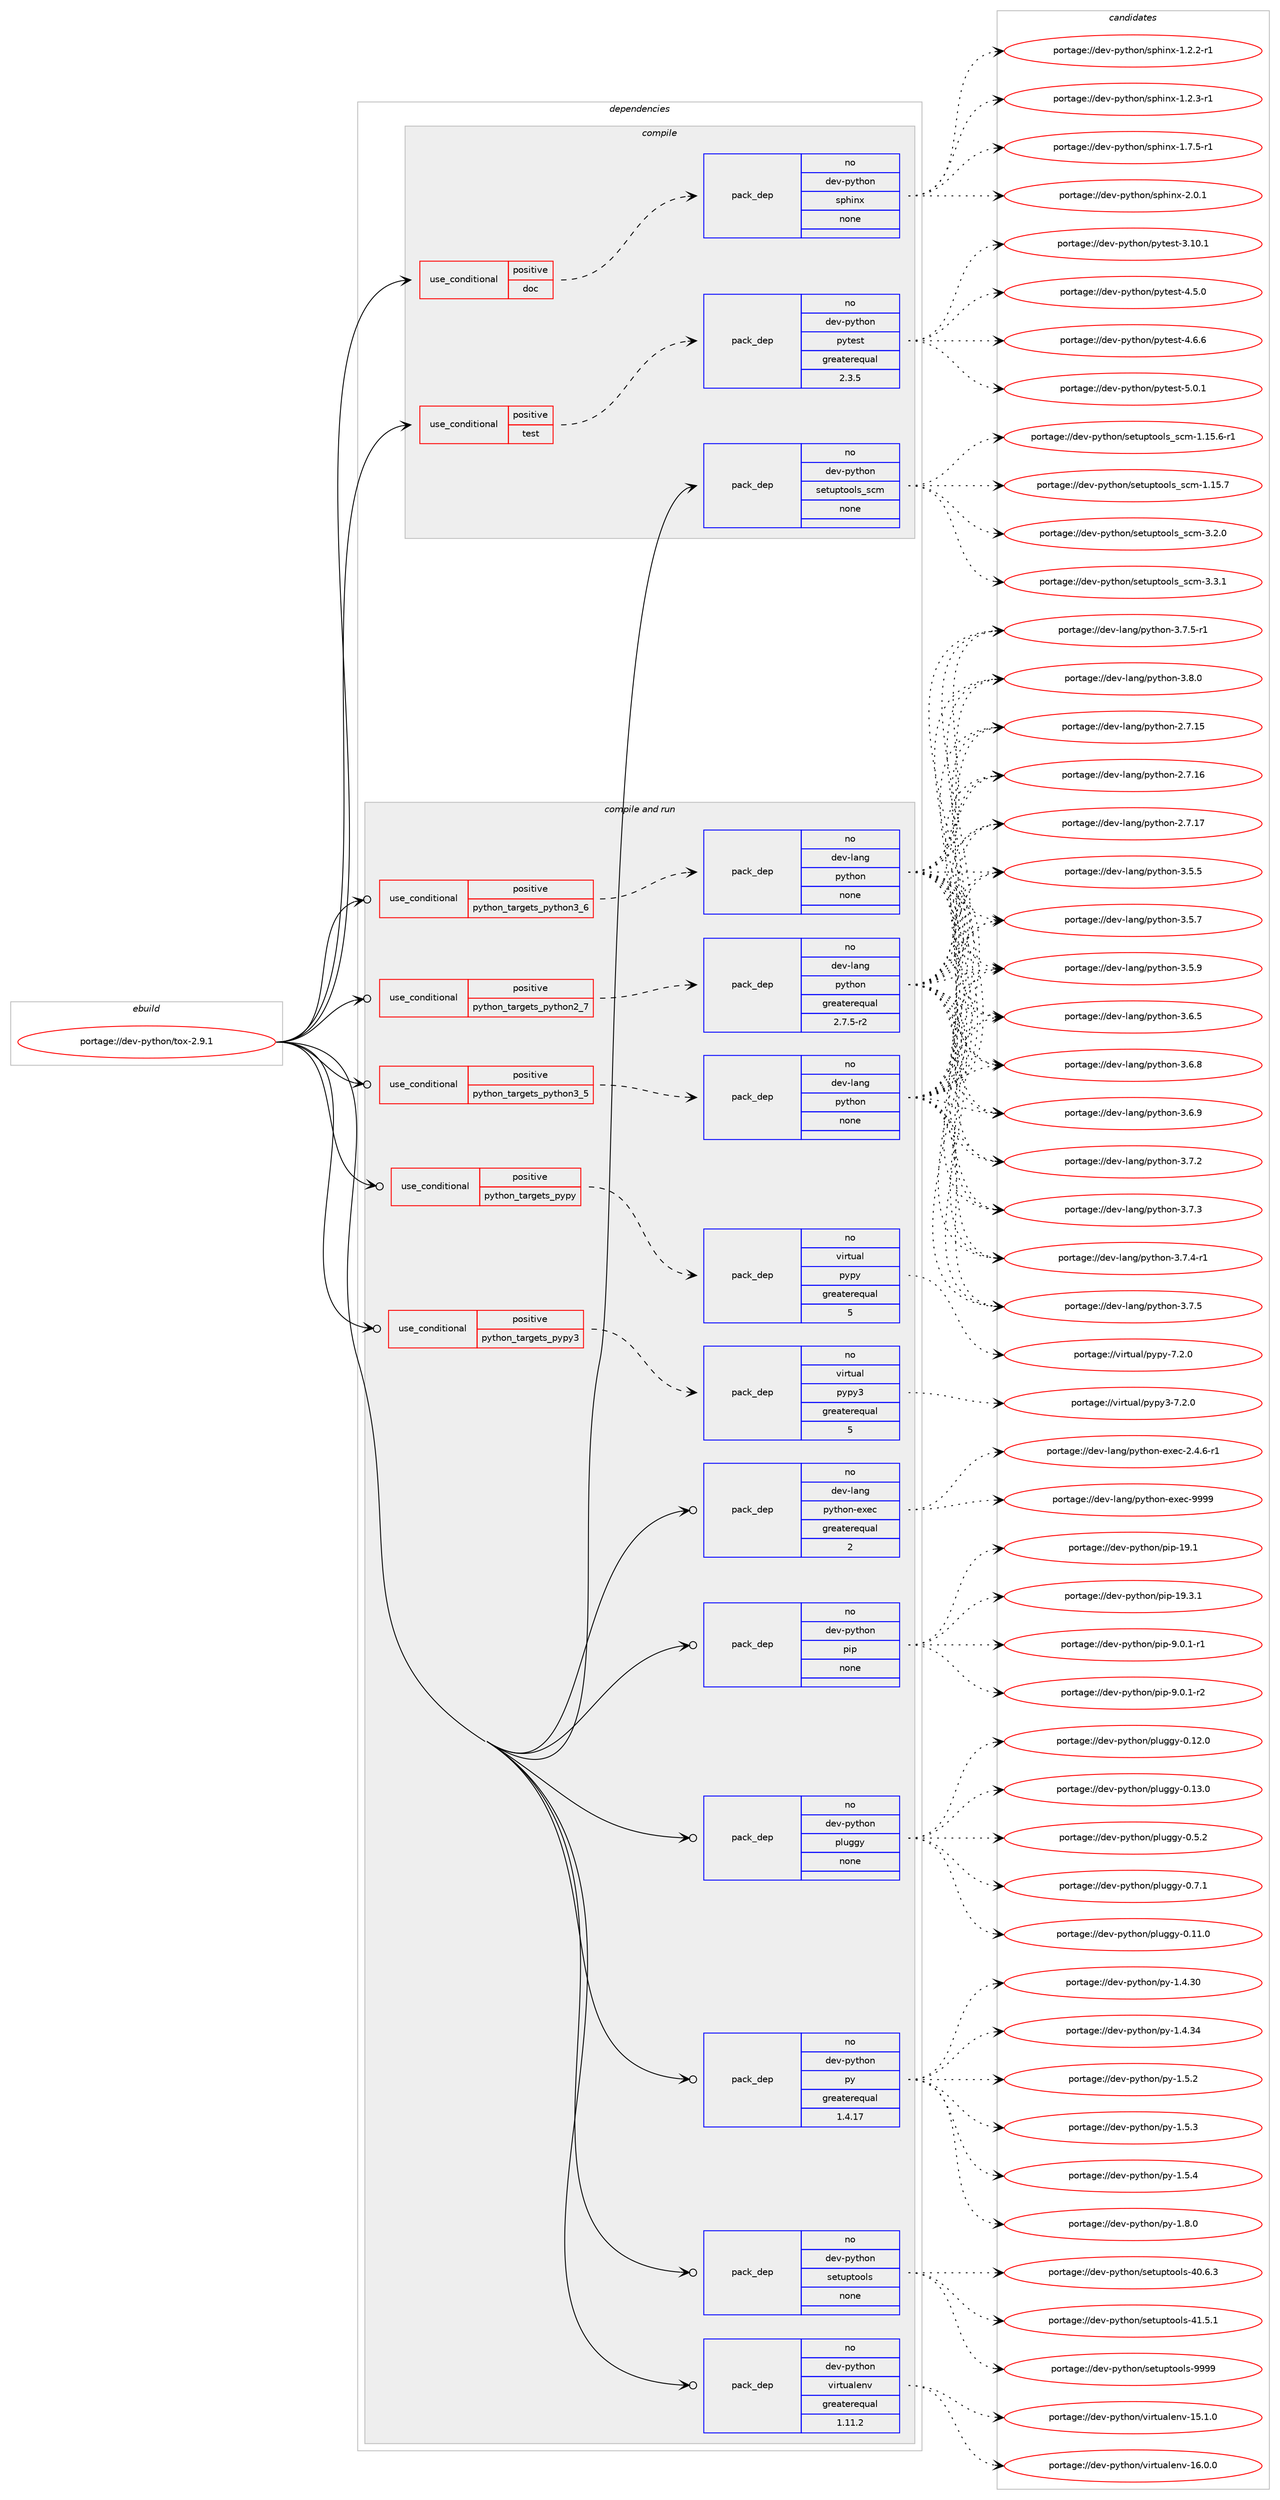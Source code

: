 digraph prolog {

# *************
# Graph options
# *************

newrank=true;
concentrate=true;
compound=true;
graph [rankdir=LR,fontname=Helvetica,fontsize=10,ranksep=1.5];#, ranksep=2.5, nodesep=0.2];
edge  [arrowhead=vee];
node  [fontname=Helvetica,fontsize=10];

# **********
# The ebuild
# **********

subgraph cluster_leftcol {
color=gray;
rank=same;
label=<<i>ebuild</i>>;
id [label="portage://dev-python/tox-2.9.1", color=red, width=4, href="../dev-python/tox-2.9.1.svg"];
}

# ****************
# The dependencies
# ****************

subgraph cluster_midcol {
color=gray;
label=<<i>dependencies</i>>;
subgraph cluster_compile {
fillcolor="#eeeeee";
style=filled;
label=<<i>compile</i>>;
subgraph cond39865 {
dependency176032 [label=<<TABLE BORDER="0" CELLBORDER="1" CELLSPACING="0" CELLPADDING="4"><TR><TD ROWSPAN="3" CELLPADDING="10">use_conditional</TD></TR><TR><TD>positive</TD></TR><TR><TD>doc</TD></TR></TABLE>>, shape=none, color=red];
subgraph pack132763 {
dependency176033 [label=<<TABLE BORDER="0" CELLBORDER="1" CELLSPACING="0" CELLPADDING="4" WIDTH="220"><TR><TD ROWSPAN="6" CELLPADDING="30">pack_dep</TD></TR><TR><TD WIDTH="110">no</TD></TR><TR><TD>dev-python</TD></TR><TR><TD>sphinx</TD></TR><TR><TD>none</TD></TR><TR><TD></TD></TR></TABLE>>, shape=none, color=blue];
}
dependency176032:e -> dependency176033:w [weight=20,style="dashed",arrowhead="vee"];
}
id:e -> dependency176032:w [weight=20,style="solid",arrowhead="vee"];
subgraph cond39866 {
dependency176034 [label=<<TABLE BORDER="0" CELLBORDER="1" CELLSPACING="0" CELLPADDING="4"><TR><TD ROWSPAN="3" CELLPADDING="10">use_conditional</TD></TR><TR><TD>positive</TD></TR><TR><TD>test</TD></TR></TABLE>>, shape=none, color=red];
subgraph pack132764 {
dependency176035 [label=<<TABLE BORDER="0" CELLBORDER="1" CELLSPACING="0" CELLPADDING="4" WIDTH="220"><TR><TD ROWSPAN="6" CELLPADDING="30">pack_dep</TD></TR><TR><TD WIDTH="110">no</TD></TR><TR><TD>dev-python</TD></TR><TR><TD>pytest</TD></TR><TR><TD>greaterequal</TD></TR><TR><TD>2.3.5</TD></TR></TABLE>>, shape=none, color=blue];
}
dependency176034:e -> dependency176035:w [weight=20,style="dashed",arrowhead="vee"];
}
id:e -> dependency176034:w [weight=20,style="solid",arrowhead="vee"];
subgraph pack132765 {
dependency176036 [label=<<TABLE BORDER="0" CELLBORDER="1" CELLSPACING="0" CELLPADDING="4" WIDTH="220"><TR><TD ROWSPAN="6" CELLPADDING="30">pack_dep</TD></TR><TR><TD WIDTH="110">no</TD></TR><TR><TD>dev-python</TD></TR><TR><TD>setuptools_scm</TD></TR><TR><TD>none</TD></TR><TR><TD></TD></TR></TABLE>>, shape=none, color=blue];
}
id:e -> dependency176036:w [weight=20,style="solid",arrowhead="vee"];
}
subgraph cluster_compileandrun {
fillcolor="#eeeeee";
style=filled;
label=<<i>compile and run</i>>;
subgraph cond39867 {
dependency176037 [label=<<TABLE BORDER="0" CELLBORDER="1" CELLSPACING="0" CELLPADDING="4"><TR><TD ROWSPAN="3" CELLPADDING="10">use_conditional</TD></TR><TR><TD>positive</TD></TR><TR><TD>python_targets_pypy</TD></TR></TABLE>>, shape=none, color=red];
subgraph pack132766 {
dependency176038 [label=<<TABLE BORDER="0" CELLBORDER="1" CELLSPACING="0" CELLPADDING="4" WIDTH="220"><TR><TD ROWSPAN="6" CELLPADDING="30">pack_dep</TD></TR><TR><TD WIDTH="110">no</TD></TR><TR><TD>virtual</TD></TR><TR><TD>pypy</TD></TR><TR><TD>greaterequal</TD></TR><TR><TD>5</TD></TR></TABLE>>, shape=none, color=blue];
}
dependency176037:e -> dependency176038:w [weight=20,style="dashed",arrowhead="vee"];
}
id:e -> dependency176037:w [weight=20,style="solid",arrowhead="odotvee"];
subgraph cond39868 {
dependency176039 [label=<<TABLE BORDER="0" CELLBORDER="1" CELLSPACING="0" CELLPADDING="4"><TR><TD ROWSPAN="3" CELLPADDING="10">use_conditional</TD></TR><TR><TD>positive</TD></TR><TR><TD>python_targets_pypy3</TD></TR></TABLE>>, shape=none, color=red];
subgraph pack132767 {
dependency176040 [label=<<TABLE BORDER="0" CELLBORDER="1" CELLSPACING="0" CELLPADDING="4" WIDTH="220"><TR><TD ROWSPAN="6" CELLPADDING="30">pack_dep</TD></TR><TR><TD WIDTH="110">no</TD></TR><TR><TD>virtual</TD></TR><TR><TD>pypy3</TD></TR><TR><TD>greaterequal</TD></TR><TR><TD>5</TD></TR></TABLE>>, shape=none, color=blue];
}
dependency176039:e -> dependency176040:w [weight=20,style="dashed",arrowhead="vee"];
}
id:e -> dependency176039:w [weight=20,style="solid",arrowhead="odotvee"];
subgraph cond39869 {
dependency176041 [label=<<TABLE BORDER="0" CELLBORDER="1" CELLSPACING="0" CELLPADDING="4"><TR><TD ROWSPAN="3" CELLPADDING="10">use_conditional</TD></TR><TR><TD>positive</TD></TR><TR><TD>python_targets_python2_7</TD></TR></TABLE>>, shape=none, color=red];
subgraph pack132768 {
dependency176042 [label=<<TABLE BORDER="0" CELLBORDER="1" CELLSPACING="0" CELLPADDING="4" WIDTH="220"><TR><TD ROWSPAN="6" CELLPADDING="30">pack_dep</TD></TR><TR><TD WIDTH="110">no</TD></TR><TR><TD>dev-lang</TD></TR><TR><TD>python</TD></TR><TR><TD>greaterequal</TD></TR><TR><TD>2.7.5-r2</TD></TR></TABLE>>, shape=none, color=blue];
}
dependency176041:e -> dependency176042:w [weight=20,style="dashed",arrowhead="vee"];
}
id:e -> dependency176041:w [weight=20,style="solid",arrowhead="odotvee"];
subgraph cond39870 {
dependency176043 [label=<<TABLE BORDER="0" CELLBORDER="1" CELLSPACING="0" CELLPADDING="4"><TR><TD ROWSPAN="3" CELLPADDING="10">use_conditional</TD></TR><TR><TD>positive</TD></TR><TR><TD>python_targets_python3_5</TD></TR></TABLE>>, shape=none, color=red];
subgraph pack132769 {
dependency176044 [label=<<TABLE BORDER="0" CELLBORDER="1" CELLSPACING="0" CELLPADDING="4" WIDTH="220"><TR><TD ROWSPAN="6" CELLPADDING="30">pack_dep</TD></TR><TR><TD WIDTH="110">no</TD></TR><TR><TD>dev-lang</TD></TR><TR><TD>python</TD></TR><TR><TD>none</TD></TR><TR><TD></TD></TR></TABLE>>, shape=none, color=blue];
}
dependency176043:e -> dependency176044:w [weight=20,style="dashed",arrowhead="vee"];
}
id:e -> dependency176043:w [weight=20,style="solid",arrowhead="odotvee"];
subgraph cond39871 {
dependency176045 [label=<<TABLE BORDER="0" CELLBORDER="1" CELLSPACING="0" CELLPADDING="4"><TR><TD ROWSPAN="3" CELLPADDING="10">use_conditional</TD></TR><TR><TD>positive</TD></TR><TR><TD>python_targets_python3_6</TD></TR></TABLE>>, shape=none, color=red];
subgraph pack132770 {
dependency176046 [label=<<TABLE BORDER="0" CELLBORDER="1" CELLSPACING="0" CELLPADDING="4" WIDTH="220"><TR><TD ROWSPAN="6" CELLPADDING="30">pack_dep</TD></TR><TR><TD WIDTH="110">no</TD></TR><TR><TD>dev-lang</TD></TR><TR><TD>python</TD></TR><TR><TD>none</TD></TR><TR><TD></TD></TR></TABLE>>, shape=none, color=blue];
}
dependency176045:e -> dependency176046:w [weight=20,style="dashed",arrowhead="vee"];
}
id:e -> dependency176045:w [weight=20,style="solid",arrowhead="odotvee"];
subgraph pack132771 {
dependency176047 [label=<<TABLE BORDER="0" CELLBORDER="1" CELLSPACING="0" CELLPADDING="4" WIDTH="220"><TR><TD ROWSPAN="6" CELLPADDING="30">pack_dep</TD></TR><TR><TD WIDTH="110">no</TD></TR><TR><TD>dev-lang</TD></TR><TR><TD>python-exec</TD></TR><TR><TD>greaterequal</TD></TR><TR><TD>2</TD></TR></TABLE>>, shape=none, color=blue];
}
id:e -> dependency176047:w [weight=20,style="solid",arrowhead="odotvee"];
subgraph pack132772 {
dependency176048 [label=<<TABLE BORDER="0" CELLBORDER="1" CELLSPACING="0" CELLPADDING="4" WIDTH="220"><TR><TD ROWSPAN="6" CELLPADDING="30">pack_dep</TD></TR><TR><TD WIDTH="110">no</TD></TR><TR><TD>dev-python</TD></TR><TR><TD>pip</TD></TR><TR><TD>none</TD></TR><TR><TD></TD></TR></TABLE>>, shape=none, color=blue];
}
id:e -> dependency176048:w [weight=20,style="solid",arrowhead="odotvee"];
subgraph pack132773 {
dependency176049 [label=<<TABLE BORDER="0" CELLBORDER="1" CELLSPACING="0" CELLPADDING="4" WIDTH="220"><TR><TD ROWSPAN="6" CELLPADDING="30">pack_dep</TD></TR><TR><TD WIDTH="110">no</TD></TR><TR><TD>dev-python</TD></TR><TR><TD>pluggy</TD></TR><TR><TD>none</TD></TR><TR><TD></TD></TR></TABLE>>, shape=none, color=blue];
}
id:e -> dependency176049:w [weight=20,style="solid",arrowhead="odotvee"];
subgraph pack132774 {
dependency176050 [label=<<TABLE BORDER="0" CELLBORDER="1" CELLSPACING="0" CELLPADDING="4" WIDTH="220"><TR><TD ROWSPAN="6" CELLPADDING="30">pack_dep</TD></TR><TR><TD WIDTH="110">no</TD></TR><TR><TD>dev-python</TD></TR><TR><TD>py</TD></TR><TR><TD>greaterequal</TD></TR><TR><TD>1.4.17</TD></TR></TABLE>>, shape=none, color=blue];
}
id:e -> dependency176050:w [weight=20,style="solid",arrowhead="odotvee"];
subgraph pack132775 {
dependency176051 [label=<<TABLE BORDER="0" CELLBORDER="1" CELLSPACING="0" CELLPADDING="4" WIDTH="220"><TR><TD ROWSPAN="6" CELLPADDING="30">pack_dep</TD></TR><TR><TD WIDTH="110">no</TD></TR><TR><TD>dev-python</TD></TR><TR><TD>setuptools</TD></TR><TR><TD>none</TD></TR><TR><TD></TD></TR></TABLE>>, shape=none, color=blue];
}
id:e -> dependency176051:w [weight=20,style="solid",arrowhead="odotvee"];
subgraph pack132776 {
dependency176052 [label=<<TABLE BORDER="0" CELLBORDER="1" CELLSPACING="0" CELLPADDING="4" WIDTH="220"><TR><TD ROWSPAN="6" CELLPADDING="30">pack_dep</TD></TR><TR><TD WIDTH="110">no</TD></TR><TR><TD>dev-python</TD></TR><TR><TD>virtualenv</TD></TR><TR><TD>greaterequal</TD></TR><TR><TD>1.11.2</TD></TR></TABLE>>, shape=none, color=blue];
}
id:e -> dependency176052:w [weight=20,style="solid",arrowhead="odotvee"];
}
subgraph cluster_run {
fillcolor="#eeeeee";
style=filled;
label=<<i>run</i>>;
}
}

# **************
# The candidates
# **************

subgraph cluster_choices {
rank=same;
color=gray;
label=<<i>candidates</i>>;

subgraph choice132763 {
color=black;
nodesep=1;
choiceportage10010111845112121116104111110471151121041051101204549465046504511449 [label="portage://dev-python/sphinx-1.2.2-r1", color=red, width=4,href="../dev-python/sphinx-1.2.2-r1.svg"];
choiceportage10010111845112121116104111110471151121041051101204549465046514511449 [label="portage://dev-python/sphinx-1.2.3-r1", color=red, width=4,href="../dev-python/sphinx-1.2.3-r1.svg"];
choiceportage10010111845112121116104111110471151121041051101204549465546534511449 [label="portage://dev-python/sphinx-1.7.5-r1", color=red, width=4,href="../dev-python/sphinx-1.7.5-r1.svg"];
choiceportage1001011184511212111610411111047115112104105110120455046484649 [label="portage://dev-python/sphinx-2.0.1", color=red, width=4,href="../dev-python/sphinx-2.0.1.svg"];
dependency176033:e -> choiceportage10010111845112121116104111110471151121041051101204549465046504511449:w [style=dotted,weight="100"];
dependency176033:e -> choiceportage10010111845112121116104111110471151121041051101204549465046514511449:w [style=dotted,weight="100"];
dependency176033:e -> choiceportage10010111845112121116104111110471151121041051101204549465546534511449:w [style=dotted,weight="100"];
dependency176033:e -> choiceportage1001011184511212111610411111047115112104105110120455046484649:w [style=dotted,weight="100"];
}
subgraph choice132764 {
color=black;
nodesep=1;
choiceportage100101118451121211161041111104711212111610111511645514649484649 [label="portage://dev-python/pytest-3.10.1", color=red, width=4,href="../dev-python/pytest-3.10.1.svg"];
choiceportage1001011184511212111610411111047112121116101115116455246534648 [label="portage://dev-python/pytest-4.5.0", color=red, width=4,href="../dev-python/pytest-4.5.0.svg"];
choiceportage1001011184511212111610411111047112121116101115116455246544654 [label="portage://dev-python/pytest-4.6.6", color=red, width=4,href="../dev-python/pytest-4.6.6.svg"];
choiceportage1001011184511212111610411111047112121116101115116455346484649 [label="portage://dev-python/pytest-5.0.1", color=red, width=4,href="../dev-python/pytest-5.0.1.svg"];
dependency176035:e -> choiceportage100101118451121211161041111104711212111610111511645514649484649:w [style=dotted,weight="100"];
dependency176035:e -> choiceportage1001011184511212111610411111047112121116101115116455246534648:w [style=dotted,weight="100"];
dependency176035:e -> choiceportage1001011184511212111610411111047112121116101115116455246544654:w [style=dotted,weight="100"];
dependency176035:e -> choiceportage1001011184511212111610411111047112121116101115116455346484649:w [style=dotted,weight="100"];
}
subgraph choice132765 {
color=black;
nodesep=1;
choiceportage10010111845112121116104111110471151011161171121161111111081159511599109454946495346544511449 [label="portage://dev-python/setuptools_scm-1.15.6-r1", color=red, width=4,href="../dev-python/setuptools_scm-1.15.6-r1.svg"];
choiceportage1001011184511212111610411111047115101116117112116111111108115951159910945494649534655 [label="portage://dev-python/setuptools_scm-1.15.7", color=red, width=4,href="../dev-python/setuptools_scm-1.15.7.svg"];
choiceportage10010111845112121116104111110471151011161171121161111111081159511599109455146504648 [label="portage://dev-python/setuptools_scm-3.2.0", color=red, width=4,href="../dev-python/setuptools_scm-3.2.0.svg"];
choiceportage10010111845112121116104111110471151011161171121161111111081159511599109455146514649 [label="portage://dev-python/setuptools_scm-3.3.1", color=red, width=4,href="../dev-python/setuptools_scm-3.3.1.svg"];
dependency176036:e -> choiceportage10010111845112121116104111110471151011161171121161111111081159511599109454946495346544511449:w [style=dotted,weight="100"];
dependency176036:e -> choiceportage1001011184511212111610411111047115101116117112116111111108115951159910945494649534655:w [style=dotted,weight="100"];
dependency176036:e -> choiceportage10010111845112121116104111110471151011161171121161111111081159511599109455146504648:w [style=dotted,weight="100"];
dependency176036:e -> choiceportage10010111845112121116104111110471151011161171121161111111081159511599109455146514649:w [style=dotted,weight="100"];
}
subgraph choice132766 {
color=black;
nodesep=1;
choiceportage1181051141161179710847112121112121455546504648 [label="portage://virtual/pypy-7.2.0", color=red, width=4,href="../virtual/pypy-7.2.0.svg"];
dependency176038:e -> choiceportage1181051141161179710847112121112121455546504648:w [style=dotted,weight="100"];
}
subgraph choice132767 {
color=black;
nodesep=1;
choiceportage118105114116117971084711212111212151455546504648 [label="portage://virtual/pypy3-7.2.0", color=red, width=4,href="../virtual/pypy3-7.2.0.svg"];
dependency176040:e -> choiceportage118105114116117971084711212111212151455546504648:w [style=dotted,weight="100"];
}
subgraph choice132768 {
color=black;
nodesep=1;
choiceportage10010111845108971101034711212111610411111045504655464953 [label="portage://dev-lang/python-2.7.15", color=red, width=4,href="../dev-lang/python-2.7.15.svg"];
choiceportage10010111845108971101034711212111610411111045504655464954 [label="portage://dev-lang/python-2.7.16", color=red, width=4,href="../dev-lang/python-2.7.16.svg"];
choiceportage10010111845108971101034711212111610411111045504655464955 [label="portage://dev-lang/python-2.7.17", color=red, width=4,href="../dev-lang/python-2.7.17.svg"];
choiceportage100101118451089711010347112121116104111110455146534653 [label="portage://dev-lang/python-3.5.5", color=red, width=4,href="../dev-lang/python-3.5.5.svg"];
choiceportage100101118451089711010347112121116104111110455146534655 [label="portage://dev-lang/python-3.5.7", color=red, width=4,href="../dev-lang/python-3.5.7.svg"];
choiceportage100101118451089711010347112121116104111110455146534657 [label="portage://dev-lang/python-3.5.9", color=red, width=4,href="../dev-lang/python-3.5.9.svg"];
choiceportage100101118451089711010347112121116104111110455146544653 [label="portage://dev-lang/python-3.6.5", color=red, width=4,href="../dev-lang/python-3.6.5.svg"];
choiceportage100101118451089711010347112121116104111110455146544656 [label="portage://dev-lang/python-3.6.8", color=red, width=4,href="../dev-lang/python-3.6.8.svg"];
choiceportage100101118451089711010347112121116104111110455146544657 [label="portage://dev-lang/python-3.6.9", color=red, width=4,href="../dev-lang/python-3.6.9.svg"];
choiceportage100101118451089711010347112121116104111110455146554650 [label="portage://dev-lang/python-3.7.2", color=red, width=4,href="../dev-lang/python-3.7.2.svg"];
choiceportage100101118451089711010347112121116104111110455146554651 [label="portage://dev-lang/python-3.7.3", color=red, width=4,href="../dev-lang/python-3.7.3.svg"];
choiceportage1001011184510897110103471121211161041111104551465546524511449 [label="portage://dev-lang/python-3.7.4-r1", color=red, width=4,href="../dev-lang/python-3.7.4-r1.svg"];
choiceportage100101118451089711010347112121116104111110455146554653 [label="portage://dev-lang/python-3.7.5", color=red, width=4,href="../dev-lang/python-3.7.5.svg"];
choiceportage1001011184510897110103471121211161041111104551465546534511449 [label="portage://dev-lang/python-3.7.5-r1", color=red, width=4,href="../dev-lang/python-3.7.5-r1.svg"];
choiceportage100101118451089711010347112121116104111110455146564648 [label="portage://dev-lang/python-3.8.0", color=red, width=4,href="../dev-lang/python-3.8.0.svg"];
dependency176042:e -> choiceportage10010111845108971101034711212111610411111045504655464953:w [style=dotted,weight="100"];
dependency176042:e -> choiceportage10010111845108971101034711212111610411111045504655464954:w [style=dotted,weight="100"];
dependency176042:e -> choiceportage10010111845108971101034711212111610411111045504655464955:w [style=dotted,weight="100"];
dependency176042:e -> choiceportage100101118451089711010347112121116104111110455146534653:w [style=dotted,weight="100"];
dependency176042:e -> choiceportage100101118451089711010347112121116104111110455146534655:w [style=dotted,weight="100"];
dependency176042:e -> choiceportage100101118451089711010347112121116104111110455146534657:w [style=dotted,weight="100"];
dependency176042:e -> choiceportage100101118451089711010347112121116104111110455146544653:w [style=dotted,weight="100"];
dependency176042:e -> choiceportage100101118451089711010347112121116104111110455146544656:w [style=dotted,weight="100"];
dependency176042:e -> choiceportage100101118451089711010347112121116104111110455146544657:w [style=dotted,weight="100"];
dependency176042:e -> choiceportage100101118451089711010347112121116104111110455146554650:w [style=dotted,weight="100"];
dependency176042:e -> choiceportage100101118451089711010347112121116104111110455146554651:w [style=dotted,weight="100"];
dependency176042:e -> choiceportage1001011184510897110103471121211161041111104551465546524511449:w [style=dotted,weight="100"];
dependency176042:e -> choiceportage100101118451089711010347112121116104111110455146554653:w [style=dotted,weight="100"];
dependency176042:e -> choiceportage1001011184510897110103471121211161041111104551465546534511449:w [style=dotted,weight="100"];
dependency176042:e -> choiceportage100101118451089711010347112121116104111110455146564648:w [style=dotted,weight="100"];
}
subgraph choice132769 {
color=black;
nodesep=1;
choiceportage10010111845108971101034711212111610411111045504655464953 [label="portage://dev-lang/python-2.7.15", color=red, width=4,href="../dev-lang/python-2.7.15.svg"];
choiceportage10010111845108971101034711212111610411111045504655464954 [label="portage://dev-lang/python-2.7.16", color=red, width=4,href="../dev-lang/python-2.7.16.svg"];
choiceportage10010111845108971101034711212111610411111045504655464955 [label="portage://dev-lang/python-2.7.17", color=red, width=4,href="../dev-lang/python-2.7.17.svg"];
choiceportage100101118451089711010347112121116104111110455146534653 [label="portage://dev-lang/python-3.5.5", color=red, width=4,href="../dev-lang/python-3.5.5.svg"];
choiceportage100101118451089711010347112121116104111110455146534655 [label="portage://dev-lang/python-3.5.7", color=red, width=4,href="../dev-lang/python-3.5.7.svg"];
choiceportage100101118451089711010347112121116104111110455146534657 [label="portage://dev-lang/python-3.5.9", color=red, width=4,href="../dev-lang/python-3.5.9.svg"];
choiceportage100101118451089711010347112121116104111110455146544653 [label="portage://dev-lang/python-3.6.5", color=red, width=4,href="../dev-lang/python-3.6.5.svg"];
choiceportage100101118451089711010347112121116104111110455146544656 [label="portage://dev-lang/python-3.6.8", color=red, width=4,href="../dev-lang/python-3.6.8.svg"];
choiceportage100101118451089711010347112121116104111110455146544657 [label="portage://dev-lang/python-3.6.9", color=red, width=4,href="../dev-lang/python-3.6.9.svg"];
choiceportage100101118451089711010347112121116104111110455146554650 [label="portage://dev-lang/python-3.7.2", color=red, width=4,href="../dev-lang/python-3.7.2.svg"];
choiceportage100101118451089711010347112121116104111110455146554651 [label="portage://dev-lang/python-3.7.3", color=red, width=4,href="../dev-lang/python-3.7.3.svg"];
choiceportage1001011184510897110103471121211161041111104551465546524511449 [label="portage://dev-lang/python-3.7.4-r1", color=red, width=4,href="../dev-lang/python-3.7.4-r1.svg"];
choiceportage100101118451089711010347112121116104111110455146554653 [label="portage://dev-lang/python-3.7.5", color=red, width=4,href="../dev-lang/python-3.7.5.svg"];
choiceportage1001011184510897110103471121211161041111104551465546534511449 [label="portage://dev-lang/python-3.7.5-r1", color=red, width=4,href="../dev-lang/python-3.7.5-r1.svg"];
choiceportage100101118451089711010347112121116104111110455146564648 [label="portage://dev-lang/python-3.8.0", color=red, width=4,href="../dev-lang/python-3.8.0.svg"];
dependency176044:e -> choiceportage10010111845108971101034711212111610411111045504655464953:w [style=dotted,weight="100"];
dependency176044:e -> choiceportage10010111845108971101034711212111610411111045504655464954:w [style=dotted,weight="100"];
dependency176044:e -> choiceportage10010111845108971101034711212111610411111045504655464955:w [style=dotted,weight="100"];
dependency176044:e -> choiceportage100101118451089711010347112121116104111110455146534653:w [style=dotted,weight="100"];
dependency176044:e -> choiceportage100101118451089711010347112121116104111110455146534655:w [style=dotted,weight="100"];
dependency176044:e -> choiceportage100101118451089711010347112121116104111110455146534657:w [style=dotted,weight="100"];
dependency176044:e -> choiceportage100101118451089711010347112121116104111110455146544653:w [style=dotted,weight="100"];
dependency176044:e -> choiceportage100101118451089711010347112121116104111110455146544656:w [style=dotted,weight="100"];
dependency176044:e -> choiceportage100101118451089711010347112121116104111110455146544657:w [style=dotted,weight="100"];
dependency176044:e -> choiceportage100101118451089711010347112121116104111110455146554650:w [style=dotted,weight="100"];
dependency176044:e -> choiceportage100101118451089711010347112121116104111110455146554651:w [style=dotted,weight="100"];
dependency176044:e -> choiceportage1001011184510897110103471121211161041111104551465546524511449:w [style=dotted,weight="100"];
dependency176044:e -> choiceportage100101118451089711010347112121116104111110455146554653:w [style=dotted,weight="100"];
dependency176044:e -> choiceportage1001011184510897110103471121211161041111104551465546534511449:w [style=dotted,weight="100"];
dependency176044:e -> choiceportage100101118451089711010347112121116104111110455146564648:w [style=dotted,weight="100"];
}
subgraph choice132770 {
color=black;
nodesep=1;
choiceportage10010111845108971101034711212111610411111045504655464953 [label="portage://dev-lang/python-2.7.15", color=red, width=4,href="../dev-lang/python-2.7.15.svg"];
choiceportage10010111845108971101034711212111610411111045504655464954 [label="portage://dev-lang/python-2.7.16", color=red, width=4,href="../dev-lang/python-2.7.16.svg"];
choiceportage10010111845108971101034711212111610411111045504655464955 [label="portage://dev-lang/python-2.7.17", color=red, width=4,href="../dev-lang/python-2.7.17.svg"];
choiceportage100101118451089711010347112121116104111110455146534653 [label="portage://dev-lang/python-3.5.5", color=red, width=4,href="../dev-lang/python-3.5.5.svg"];
choiceportage100101118451089711010347112121116104111110455146534655 [label="portage://dev-lang/python-3.5.7", color=red, width=4,href="../dev-lang/python-3.5.7.svg"];
choiceportage100101118451089711010347112121116104111110455146534657 [label="portage://dev-lang/python-3.5.9", color=red, width=4,href="../dev-lang/python-3.5.9.svg"];
choiceportage100101118451089711010347112121116104111110455146544653 [label="portage://dev-lang/python-3.6.5", color=red, width=4,href="../dev-lang/python-3.6.5.svg"];
choiceportage100101118451089711010347112121116104111110455146544656 [label="portage://dev-lang/python-3.6.8", color=red, width=4,href="../dev-lang/python-3.6.8.svg"];
choiceportage100101118451089711010347112121116104111110455146544657 [label="portage://dev-lang/python-3.6.9", color=red, width=4,href="../dev-lang/python-3.6.9.svg"];
choiceportage100101118451089711010347112121116104111110455146554650 [label="portage://dev-lang/python-3.7.2", color=red, width=4,href="../dev-lang/python-3.7.2.svg"];
choiceportage100101118451089711010347112121116104111110455146554651 [label="portage://dev-lang/python-3.7.3", color=red, width=4,href="../dev-lang/python-3.7.3.svg"];
choiceportage1001011184510897110103471121211161041111104551465546524511449 [label="portage://dev-lang/python-3.7.4-r1", color=red, width=4,href="../dev-lang/python-3.7.4-r1.svg"];
choiceportage100101118451089711010347112121116104111110455146554653 [label="portage://dev-lang/python-3.7.5", color=red, width=4,href="../dev-lang/python-3.7.5.svg"];
choiceportage1001011184510897110103471121211161041111104551465546534511449 [label="portage://dev-lang/python-3.7.5-r1", color=red, width=4,href="../dev-lang/python-3.7.5-r1.svg"];
choiceportage100101118451089711010347112121116104111110455146564648 [label="portage://dev-lang/python-3.8.0", color=red, width=4,href="../dev-lang/python-3.8.0.svg"];
dependency176046:e -> choiceportage10010111845108971101034711212111610411111045504655464953:w [style=dotted,weight="100"];
dependency176046:e -> choiceportage10010111845108971101034711212111610411111045504655464954:w [style=dotted,weight="100"];
dependency176046:e -> choiceportage10010111845108971101034711212111610411111045504655464955:w [style=dotted,weight="100"];
dependency176046:e -> choiceportage100101118451089711010347112121116104111110455146534653:w [style=dotted,weight="100"];
dependency176046:e -> choiceportage100101118451089711010347112121116104111110455146534655:w [style=dotted,weight="100"];
dependency176046:e -> choiceportage100101118451089711010347112121116104111110455146534657:w [style=dotted,weight="100"];
dependency176046:e -> choiceportage100101118451089711010347112121116104111110455146544653:w [style=dotted,weight="100"];
dependency176046:e -> choiceportage100101118451089711010347112121116104111110455146544656:w [style=dotted,weight="100"];
dependency176046:e -> choiceportage100101118451089711010347112121116104111110455146544657:w [style=dotted,weight="100"];
dependency176046:e -> choiceportage100101118451089711010347112121116104111110455146554650:w [style=dotted,weight="100"];
dependency176046:e -> choiceportage100101118451089711010347112121116104111110455146554651:w [style=dotted,weight="100"];
dependency176046:e -> choiceportage1001011184510897110103471121211161041111104551465546524511449:w [style=dotted,weight="100"];
dependency176046:e -> choiceportage100101118451089711010347112121116104111110455146554653:w [style=dotted,weight="100"];
dependency176046:e -> choiceportage1001011184510897110103471121211161041111104551465546534511449:w [style=dotted,weight="100"];
dependency176046:e -> choiceportage100101118451089711010347112121116104111110455146564648:w [style=dotted,weight="100"];
}
subgraph choice132771 {
color=black;
nodesep=1;
choiceportage10010111845108971101034711212111610411111045101120101994550465246544511449 [label="portage://dev-lang/python-exec-2.4.6-r1", color=red, width=4,href="../dev-lang/python-exec-2.4.6-r1.svg"];
choiceportage10010111845108971101034711212111610411111045101120101994557575757 [label="portage://dev-lang/python-exec-9999", color=red, width=4,href="../dev-lang/python-exec-9999.svg"];
dependency176047:e -> choiceportage10010111845108971101034711212111610411111045101120101994550465246544511449:w [style=dotted,weight="100"];
dependency176047:e -> choiceportage10010111845108971101034711212111610411111045101120101994557575757:w [style=dotted,weight="100"];
}
subgraph choice132772 {
color=black;
nodesep=1;
choiceportage10010111845112121116104111110471121051124549574649 [label="portage://dev-python/pip-19.1", color=red, width=4,href="../dev-python/pip-19.1.svg"];
choiceportage100101118451121211161041111104711210511245495746514649 [label="portage://dev-python/pip-19.3.1", color=red, width=4,href="../dev-python/pip-19.3.1.svg"];
choiceportage10010111845112121116104111110471121051124557464846494511449 [label="portage://dev-python/pip-9.0.1-r1", color=red, width=4,href="../dev-python/pip-9.0.1-r1.svg"];
choiceportage10010111845112121116104111110471121051124557464846494511450 [label="portage://dev-python/pip-9.0.1-r2", color=red, width=4,href="../dev-python/pip-9.0.1-r2.svg"];
dependency176048:e -> choiceportage10010111845112121116104111110471121051124549574649:w [style=dotted,weight="100"];
dependency176048:e -> choiceportage100101118451121211161041111104711210511245495746514649:w [style=dotted,weight="100"];
dependency176048:e -> choiceportage10010111845112121116104111110471121051124557464846494511449:w [style=dotted,weight="100"];
dependency176048:e -> choiceportage10010111845112121116104111110471121051124557464846494511450:w [style=dotted,weight="100"];
}
subgraph choice132773 {
color=black;
nodesep=1;
choiceportage100101118451121211161041111104711210811710310312145484649494648 [label="portage://dev-python/pluggy-0.11.0", color=red, width=4,href="../dev-python/pluggy-0.11.0.svg"];
choiceportage100101118451121211161041111104711210811710310312145484649504648 [label="portage://dev-python/pluggy-0.12.0", color=red, width=4,href="../dev-python/pluggy-0.12.0.svg"];
choiceportage100101118451121211161041111104711210811710310312145484649514648 [label="portage://dev-python/pluggy-0.13.0", color=red, width=4,href="../dev-python/pluggy-0.13.0.svg"];
choiceportage1001011184511212111610411111047112108117103103121454846534650 [label="portage://dev-python/pluggy-0.5.2", color=red, width=4,href="../dev-python/pluggy-0.5.2.svg"];
choiceportage1001011184511212111610411111047112108117103103121454846554649 [label="portage://dev-python/pluggy-0.7.1", color=red, width=4,href="../dev-python/pluggy-0.7.1.svg"];
dependency176049:e -> choiceportage100101118451121211161041111104711210811710310312145484649494648:w [style=dotted,weight="100"];
dependency176049:e -> choiceportage100101118451121211161041111104711210811710310312145484649504648:w [style=dotted,weight="100"];
dependency176049:e -> choiceportage100101118451121211161041111104711210811710310312145484649514648:w [style=dotted,weight="100"];
dependency176049:e -> choiceportage1001011184511212111610411111047112108117103103121454846534650:w [style=dotted,weight="100"];
dependency176049:e -> choiceportage1001011184511212111610411111047112108117103103121454846554649:w [style=dotted,weight="100"];
}
subgraph choice132774 {
color=black;
nodesep=1;
choiceportage100101118451121211161041111104711212145494652465148 [label="portage://dev-python/py-1.4.30", color=red, width=4,href="../dev-python/py-1.4.30.svg"];
choiceportage100101118451121211161041111104711212145494652465152 [label="portage://dev-python/py-1.4.34", color=red, width=4,href="../dev-python/py-1.4.34.svg"];
choiceportage1001011184511212111610411111047112121454946534650 [label="portage://dev-python/py-1.5.2", color=red, width=4,href="../dev-python/py-1.5.2.svg"];
choiceportage1001011184511212111610411111047112121454946534651 [label="portage://dev-python/py-1.5.3", color=red, width=4,href="../dev-python/py-1.5.3.svg"];
choiceportage1001011184511212111610411111047112121454946534652 [label="portage://dev-python/py-1.5.4", color=red, width=4,href="../dev-python/py-1.5.4.svg"];
choiceportage1001011184511212111610411111047112121454946564648 [label="portage://dev-python/py-1.8.0", color=red, width=4,href="../dev-python/py-1.8.0.svg"];
dependency176050:e -> choiceportage100101118451121211161041111104711212145494652465148:w [style=dotted,weight="100"];
dependency176050:e -> choiceportage100101118451121211161041111104711212145494652465152:w [style=dotted,weight="100"];
dependency176050:e -> choiceportage1001011184511212111610411111047112121454946534650:w [style=dotted,weight="100"];
dependency176050:e -> choiceportage1001011184511212111610411111047112121454946534651:w [style=dotted,weight="100"];
dependency176050:e -> choiceportage1001011184511212111610411111047112121454946534652:w [style=dotted,weight="100"];
dependency176050:e -> choiceportage1001011184511212111610411111047112121454946564648:w [style=dotted,weight="100"];
}
subgraph choice132775 {
color=black;
nodesep=1;
choiceportage100101118451121211161041111104711510111611711211611111110811545524846544651 [label="portage://dev-python/setuptools-40.6.3", color=red, width=4,href="../dev-python/setuptools-40.6.3.svg"];
choiceportage100101118451121211161041111104711510111611711211611111110811545524946534649 [label="portage://dev-python/setuptools-41.5.1", color=red, width=4,href="../dev-python/setuptools-41.5.1.svg"];
choiceportage10010111845112121116104111110471151011161171121161111111081154557575757 [label="portage://dev-python/setuptools-9999", color=red, width=4,href="../dev-python/setuptools-9999.svg"];
dependency176051:e -> choiceportage100101118451121211161041111104711510111611711211611111110811545524846544651:w [style=dotted,weight="100"];
dependency176051:e -> choiceportage100101118451121211161041111104711510111611711211611111110811545524946534649:w [style=dotted,weight="100"];
dependency176051:e -> choiceportage10010111845112121116104111110471151011161171121161111111081154557575757:w [style=dotted,weight="100"];
}
subgraph choice132776 {
color=black;
nodesep=1;
choiceportage10010111845112121116104111110471181051141161179710810111011845495346494648 [label="portage://dev-python/virtualenv-15.1.0", color=red, width=4,href="../dev-python/virtualenv-15.1.0.svg"];
choiceportage10010111845112121116104111110471181051141161179710810111011845495446484648 [label="portage://dev-python/virtualenv-16.0.0", color=red, width=4,href="../dev-python/virtualenv-16.0.0.svg"];
dependency176052:e -> choiceportage10010111845112121116104111110471181051141161179710810111011845495346494648:w [style=dotted,weight="100"];
dependency176052:e -> choiceportage10010111845112121116104111110471181051141161179710810111011845495446484648:w [style=dotted,weight="100"];
}
}

}
